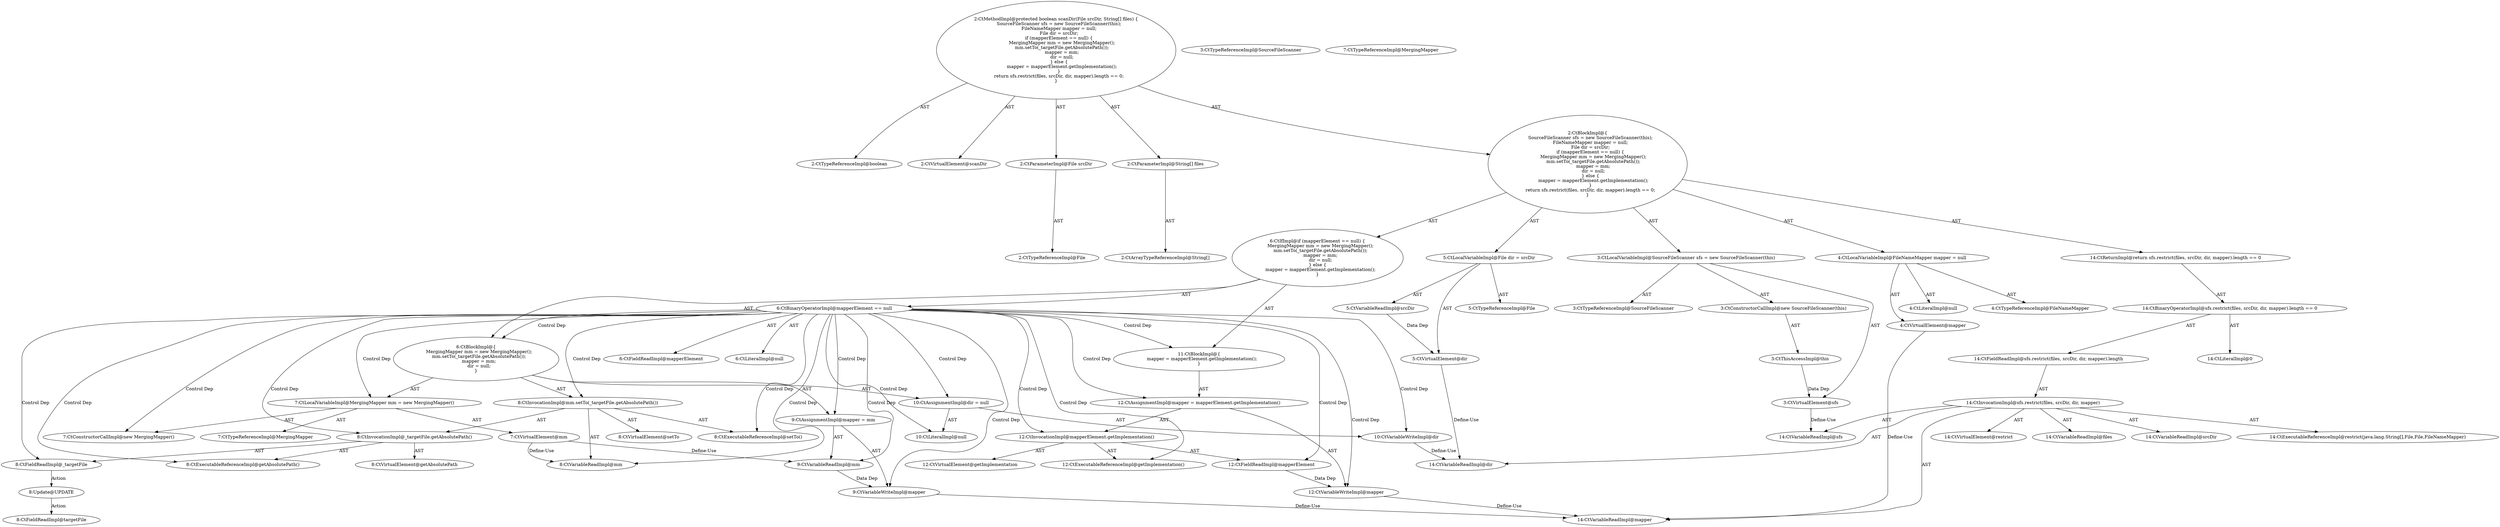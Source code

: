 digraph "scanDir#?,File,String[]" {
0 [label="2:CtTypeReferenceImpl@boolean" shape=ellipse]
1 [label="2:CtVirtualElement@scanDir" shape=ellipse]
2 [label="2:CtParameterImpl@File srcDir" shape=ellipse]
3 [label="2:CtTypeReferenceImpl@File" shape=ellipse]
4 [label="2:CtParameterImpl@String[] files" shape=ellipse]
5 [label="2:CtArrayTypeReferenceImpl@String[]" shape=ellipse]
6 [label="3:CtTypeReferenceImpl@SourceFileScanner" shape=ellipse]
7 [label="3:CtTypeReferenceImpl@SourceFileScanner" shape=ellipse]
8 [label="3:CtThisAccessImpl@this" shape=ellipse]
9 [label="3:CtConstructorCallImpl@new SourceFileScanner(this)" shape=ellipse]
10 [label="3:CtVirtualElement@sfs" shape=ellipse]
11 [label="3:CtLocalVariableImpl@SourceFileScanner sfs = new SourceFileScanner(this)" shape=ellipse]
12 [label="4:CtTypeReferenceImpl@FileNameMapper" shape=ellipse]
13 [label="4:CtLiteralImpl@null" shape=ellipse]
14 [label="4:CtVirtualElement@mapper" shape=ellipse]
15 [label="4:CtLocalVariableImpl@FileNameMapper mapper = null" shape=ellipse]
16 [label="5:CtTypeReferenceImpl@File" shape=ellipse]
17 [label="5:CtVariableReadImpl@srcDir" shape=ellipse]
18 [label="5:CtVirtualElement@dir" shape=ellipse]
19 [label="5:CtLocalVariableImpl@File dir = srcDir" shape=ellipse]
20 [label="6:CtFieldReadImpl@mapperElement" shape=ellipse]
21 [label="6:CtLiteralImpl@null" shape=ellipse]
22 [label="6:CtBinaryOperatorImpl@mapperElement == null" shape=ellipse]
23 [label="7:CtTypeReferenceImpl@MergingMapper" shape=ellipse]
24 [label="7:CtTypeReferenceImpl@MergingMapper" shape=ellipse]
25 [label="7:CtConstructorCallImpl@new MergingMapper()" shape=ellipse]
26 [label="7:CtVirtualElement@mm" shape=ellipse]
27 [label="7:CtLocalVariableImpl@MergingMapper mm = new MergingMapper()" shape=ellipse]
28 [label="8:CtExecutableReferenceImpl@setTo()" shape=ellipse]
29 [label="8:CtVirtualElement@setTo" shape=ellipse]
30 [label="8:CtVariableReadImpl@mm" shape=ellipse]
31 [label="8:CtExecutableReferenceImpl@getAbsolutePath()" shape=ellipse]
32 [label="8:CtVirtualElement@getAbsolutePath" shape=ellipse]
33 [label="8:CtFieldReadImpl@_targetFile" shape=ellipse]
34 [label="8:CtInvocationImpl@_targetFile.getAbsolutePath()" shape=ellipse]
35 [label="8:CtInvocationImpl@mm.setTo(_targetFile.getAbsolutePath())" shape=ellipse]
36 [label="9:CtVariableWriteImpl@mapper" shape=ellipse]
37 [label="9:CtVariableReadImpl@mm" shape=ellipse]
38 [label="9:CtAssignmentImpl@mapper = mm" shape=ellipse]
39 [label="10:CtVariableWriteImpl@dir" shape=ellipse]
40 [label="10:CtLiteralImpl@null" shape=ellipse]
41 [label="10:CtAssignmentImpl@dir = null" shape=ellipse]
42 [label="6:CtBlockImpl@\{
    MergingMapper mm = new MergingMapper();
    mm.setTo(_targetFile.getAbsolutePath());
    mapper = mm;
    dir = null;
\}" shape=ellipse]
43 [label="12:CtVariableWriteImpl@mapper" shape=ellipse]
44 [label="12:CtExecutableReferenceImpl@getImplementation()" shape=ellipse]
45 [label="12:CtVirtualElement@getImplementation" shape=ellipse]
46 [label="12:CtFieldReadImpl@mapperElement" shape=ellipse]
47 [label="12:CtInvocationImpl@mapperElement.getImplementation()" shape=ellipse]
48 [label="12:CtAssignmentImpl@mapper = mapperElement.getImplementation()" shape=ellipse]
49 [label="11:CtBlockImpl@\{
    mapper = mapperElement.getImplementation();
\}" shape=ellipse]
50 [label="6:CtIfImpl@if (mapperElement == null) \{
    MergingMapper mm = new MergingMapper();
    mm.setTo(_targetFile.getAbsolutePath());
    mapper = mm;
    dir = null;
\} else \{
    mapper = mapperElement.getImplementation();
\}" shape=ellipse]
51 [label="14:CtExecutableReferenceImpl@restrict(java.lang.String[],File,File,FileNameMapper)" shape=ellipse]
52 [label="14:CtVirtualElement@restrict" shape=ellipse]
53 [label="14:CtVariableReadImpl@sfs" shape=ellipse]
54 [label="14:CtVariableReadImpl@files" shape=ellipse]
55 [label="14:CtVariableReadImpl@srcDir" shape=ellipse]
56 [label="14:CtVariableReadImpl@dir" shape=ellipse]
57 [label="14:CtVariableReadImpl@mapper" shape=ellipse]
58 [label="14:CtInvocationImpl@sfs.restrict(files, srcDir, dir, mapper)" shape=ellipse]
59 [label="14:CtFieldReadImpl@sfs.restrict(files, srcDir, dir, mapper).length" shape=ellipse]
60 [label="14:CtLiteralImpl@0" shape=ellipse]
61 [label="14:CtBinaryOperatorImpl@sfs.restrict(files, srcDir, dir, mapper).length == 0" shape=ellipse]
62 [label="14:CtReturnImpl@return sfs.restrict(files, srcDir, dir, mapper).length == 0" shape=ellipse]
63 [label="2:CtBlockImpl@\{
    SourceFileScanner sfs = new SourceFileScanner(this);
    FileNameMapper mapper = null;
    File dir = srcDir;
    if (mapperElement == null) \{
        MergingMapper mm = new MergingMapper();
        mm.setTo(_targetFile.getAbsolutePath());
        mapper = mm;
        dir = null;
    \} else \{
        mapper = mapperElement.getImplementation();
    \}
    return sfs.restrict(files, srcDir, dir, mapper).length == 0;
\}" shape=ellipse]
64 [label="2:CtMethodImpl@protected boolean scanDir(File srcDir, String[] files) \{
    SourceFileScanner sfs = new SourceFileScanner(this);
    FileNameMapper mapper = null;
    File dir = srcDir;
    if (mapperElement == null) \{
        MergingMapper mm = new MergingMapper();
        mm.setTo(_targetFile.getAbsolutePath());
        mapper = mm;
        dir = null;
    \} else \{
        mapper = mapperElement.getImplementation();
    \}
    return sfs.restrict(files, srcDir, dir, mapper).length == 0;
\}" shape=ellipse]
65 [label="8:Update@UPDATE" shape=ellipse]
66 [label="8:CtFieldReadImpl@targetFile" shape=ellipse]
2 -> 3 [label="AST"];
4 -> 5 [label="AST"];
8 -> 10 [label="Data Dep"];
9 -> 8 [label="AST"];
10 -> 53 [label="Define-Use"];
11 -> 10 [label="AST"];
11 -> 6 [label="AST"];
11 -> 9 [label="AST"];
14 -> 57 [label="Define-Use"];
15 -> 14 [label="AST"];
15 -> 12 [label="AST"];
15 -> 13 [label="AST"];
17 -> 18 [label="Data Dep"];
18 -> 56 [label="Define-Use"];
19 -> 18 [label="AST"];
19 -> 16 [label="AST"];
19 -> 17 [label="AST"];
22 -> 20 [label="AST"];
22 -> 21 [label="AST"];
22 -> 42 [label="Control Dep"];
22 -> 27 [label="Control Dep"];
22 -> 25 [label="Control Dep"];
22 -> 35 [label="Control Dep"];
22 -> 28 [label="Control Dep"];
22 -> 30 [label="Control Dep"];
22 -> 34 [label="Control Dep"];
22 -> 31 [label="Control Dep"];
22 -> 33 [label="Control Dep"];
22 -> 38 [label="Control Dep"];
22 -> 36 [label="Control Dep"];
22 -> 37 [label="Control Dep"];
22 -> 41 [label="Control Dep"];
22 -> 39 [label="Control Dep"];
22 -> 40 [label="Control Dep"];
22 -> 49 [label="Control Dep"];
22 -> 48 [label="Control Dep"];
22 -> 43 [label="Control Dep"];
22 -> 47 [label="Control Dep"];
22 -> 44 [label="Control Dep"];
22 -> 46 [label="Control Dep"];
26 -> 30 [label="Define-Use"];
26 -> 37 [label="Define-Use"];
27 -> 26 [label="AST"];
27 -> 23 [label="AST"];
27 -> 25 [label="AST"];
33 -> 65 [label="Action"];
34 -> 32 [label="AST"];
34 -> 33 [label="AST"];
34 -> 31 [label="AST"];
35 -> 29 [label="AST"];
35 -> 30 [label="AST"];
35 -> 28 [label="AST"];
35 -> 34 [label="AST"];
36 -> 57 [label="Define-Use"];
37 -> 36 [label="Data Dep"];
38 -> 36 [label="AST"];
38 -> 37 [label="AST"];
39 -> 56 [label="Define-Use"];
41 -> 39 [label="AST"];
41 -> 40 [label="AST"];
42 -> 27 [label="AST"];
42 -> 35 [label="AST"];
42 -> 38 [label="AST"];
42 -> 41 [label="AST"];
43 -> 57 [label="Define-Use"];
46 -> 43 [label="Data Dep"];
47 -> 45 [label="AST"];
47 -> 46 [label="AST"];
47 -> 44 [label="AST"];
48 -> 43 [label="AST"];
48 -> 47 [label="AST"];
49 -> 48 [label="AST"];
50 -> 22 [label="AST"];
50 -> 42 [label="AST"];
50 -> 49 [label="AST"];
58 -> 52 [label="AST"];
58 -> 53 [label="AST"];
58 -> 51 [label="AST"];
58 -> 54 [label="AST"];
58 -> 55 [label="AST"];
58 -> 56 [label="AST"];
58 -> 57 [label="AST"];
59 -> 58 [label="AST"];
61 -> 59 [label="AST"];
61 -> 60 [label="AST"];
62 -> 61 [label="AST"];
63 -> 11 [label="AST"];
63 -> 15 [label="AST"];
63 -> 19 [label="AST"];
63 -> 50 [label="AST"];
63 -> 62 [label="AST"];
64 -> 1 [label="AST"];
64 -> 0 [label="AST"];
64 -> 2 [label="AST"];
64 -> 4 [label="AST"];
64 -> 63 [label="AST"];
65 -> 66 [label="Action"];
}